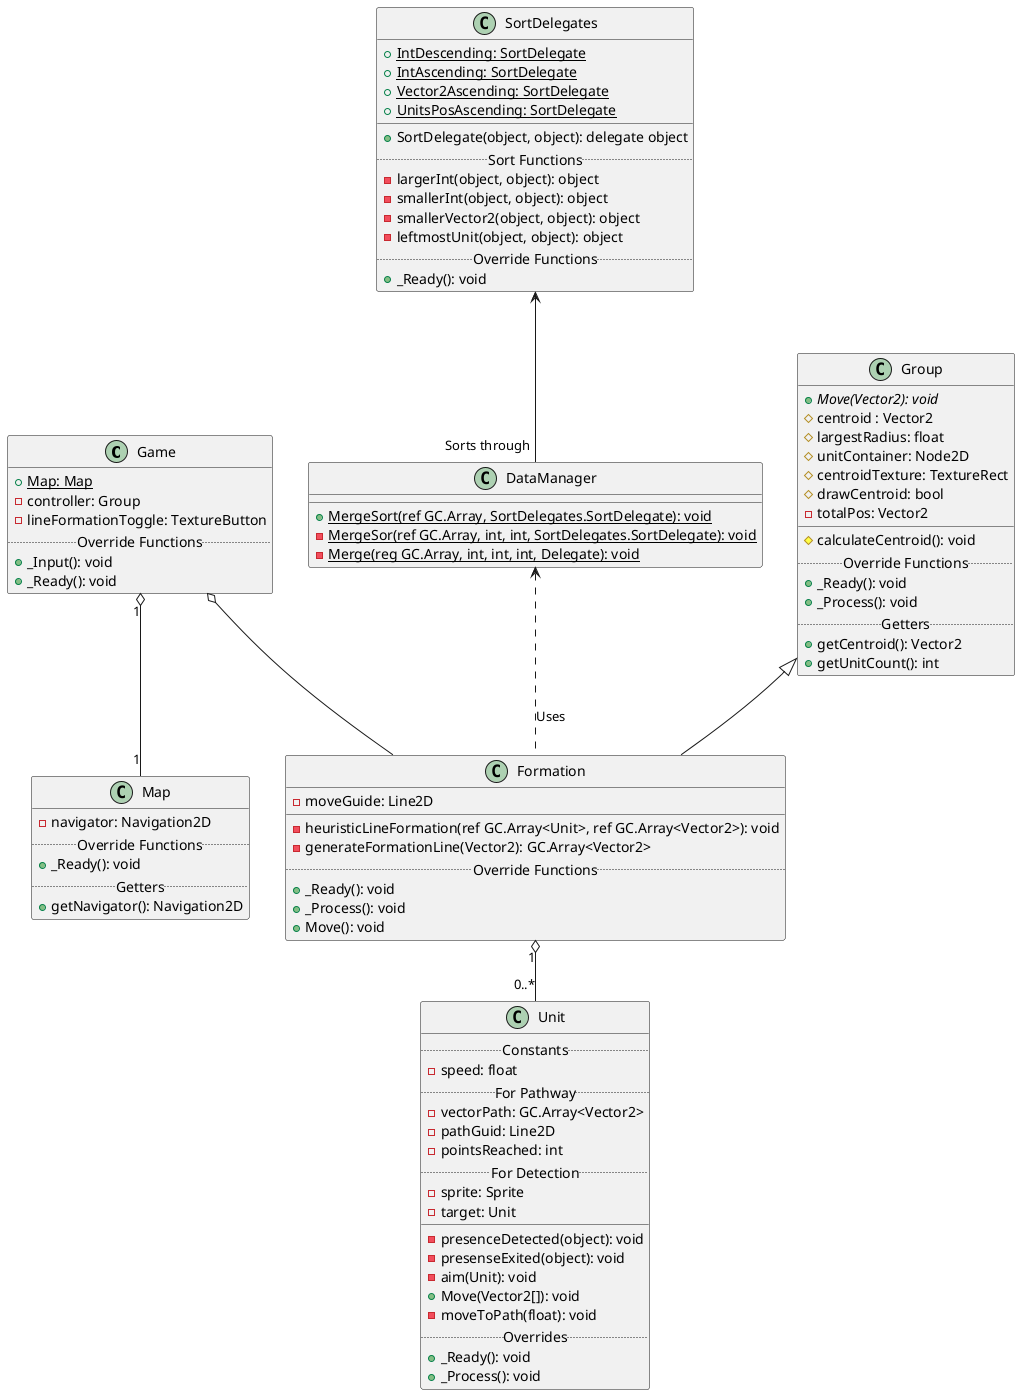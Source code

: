 @startuml ClassDiagram

Game "1" o-- "1" Map
Game o-- Formation
Formation "1" o-- "0..*" Unit
DataManager <.. Formation : Uses
SortDelegates <-- "Sorts through" DataManager
Group <|-- Formation

class Unit {
    ..Constants..
    - speed: float
    ..For Pathway..
    - vectorPath: GC.Array<Vector2>
    - pathGuid: Line2D
    - pointsReached: int
    ..For Detection..
    - sprite: Sprite
    - target: Unit
    __
    - presenceDetected(object): void
    - presenseExited(object): void
    - aim(Unit): void
    + Move(Vector2[]): void
    - moveToPath(float): void
    ..Overrides..
    + _Ready(): void
    + _Process(): void 
}

class Formation {
    - moveGuide: Line2D
    __
    - heuristicLineFormation(ref GC.Array<Unit>, ref GC.Array<Vector2>): void
    - generateFormationLine(Vector2): GC.Array<Vector2>
    ..Override Functions..
    + _Ready(): void
    + _Process(): void
    + Move(): void
}

class Group {
    + {abstract} Move(Vector2): void
    # centroid : Vector2
    # largestRadius: float
    # unitContainer: Node2D
    # centroidTexture: TextureRect
    # drawCentroid: bool
    - totalPos: Vector2
    __
    # calculateCentroid(): void
    ..Override Functions..
    + _Ready(): void
    + _Process(): void
    ..Getters..
    + getCentroid(): Vector2
    + getUnitCount(): int
}

class SortDelegates {
    + {static} IntDescending: SortDelegate
    + {static} IntAscending: SortDelegate
    + {static} Vector2Ascending: SortDelegate
    + {static} UnitsPosAscending: SortDelegate
    __
    + SortDelegate(object, object): delegate object
    ..Sort Functions..
    - largerInt(object, object): object
    - smallerInt(object, object): object
    - smallerVector2(object, object): object
    - leftmostUnit(object, object): object
    ..Override Functions..
    + _Ready(): void
}

class DataManager {
    + {static} MergeSort(ref GC.Array, SortDelegates.SortDelegate): void
    - {static} MergeSor(ref GC.Array, int, int, SortDelegates.SortDelegate): void
    - {static} Merge(reg GC.Array, int, int, int, Delegate): void
}

class Game {
    + {static} Map: Map
    - controller: Group
    - lineFormationToggle: TextureButton
    ..Override Functions..
    + _Input(): void
    + _Ready(): void
}

class Map {
    - navigator: Navigation2D
    ..Override Functions..
    + _Ready(): void
    ..Getters..
    + getNavigator(): Navigation2D
}
@enduml